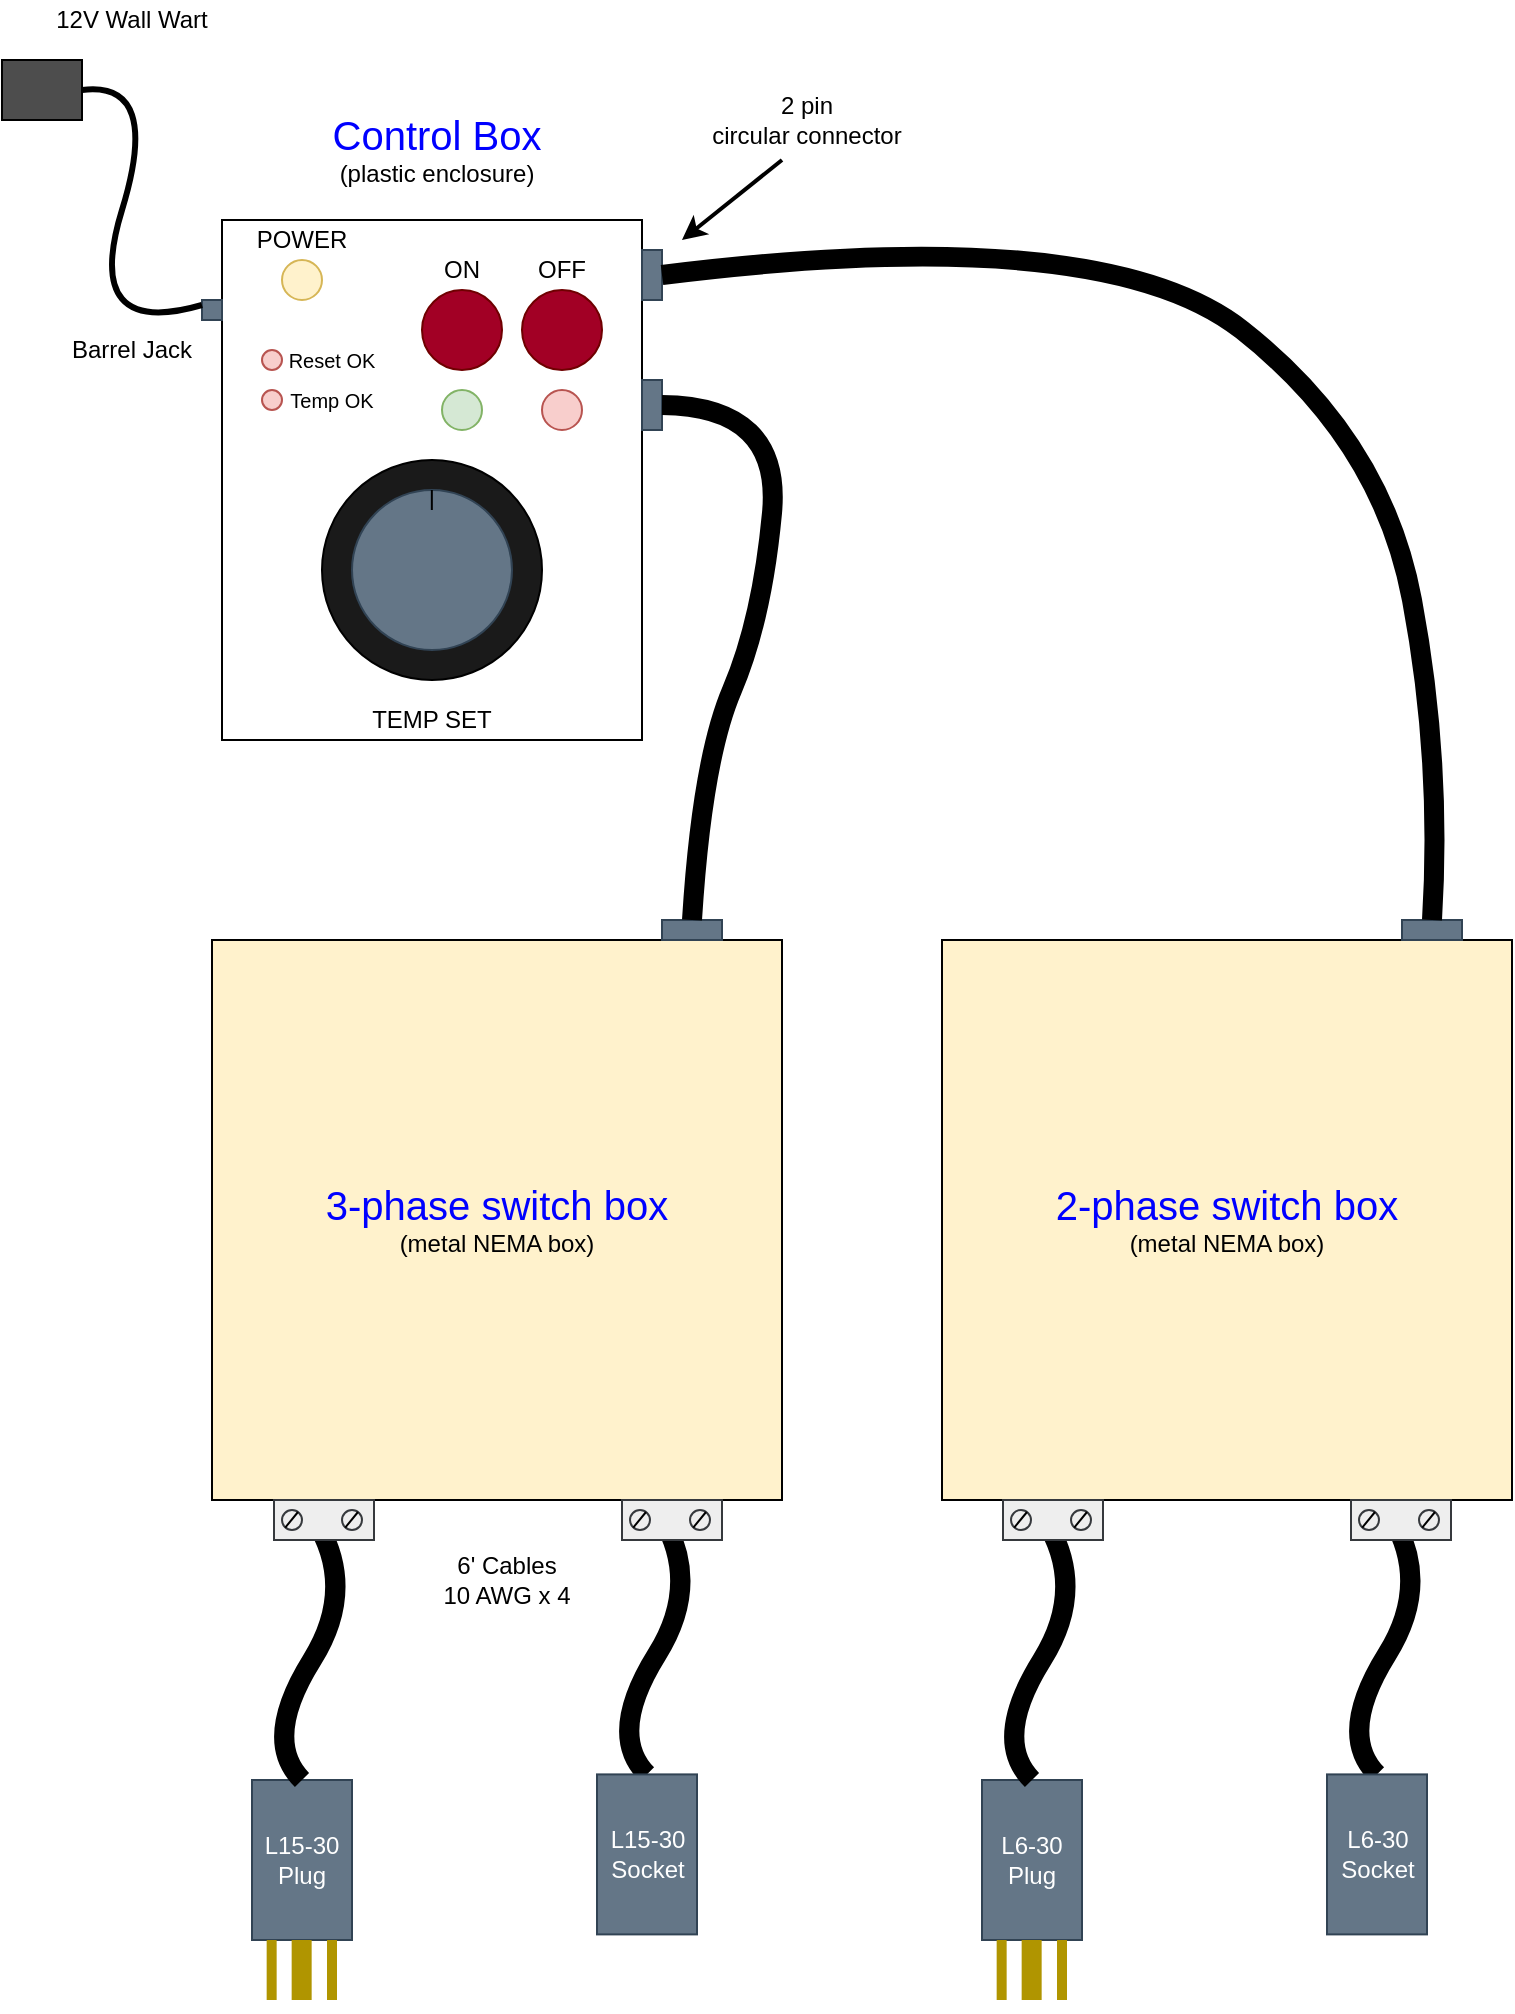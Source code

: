 <mxfile version="14.6.13" type="device"><diagram id="Vat92j9XnzXj7xQvvj7A" name="Page-1"><mxGraphModel dx="1088" dy="793" grid="1" gridSize="10" guides="1" tooltips="1" connect="1" arrows="1" fold="1" page="1" pageScale="1" pageWidth="850" pageHeight="1100" math="0" shadow="0"><root><mxCell id="0"/><mxCell id="1" parent="0"/><mxCell id="SCWs9gzy5la3xKdhd3HT-49" value="" style="curved=1;endArrow=none;html=1;strokeWidth=10;endFill=0;entryX=0.163;entryY=1.01;entryDx=0;entryDy=0;entryPerimeter=0;exitX=0.5;exitY=0;exitDx=0;exitDy=0;" edge="1" source="SCWs9gzy5la3xKdhd3HT-45" parent="1"><mxGeometry width="50" height="50" relative="1" as="geometry"><mxPoint x="302.5" y="877.2" as="sourcePoint"/><mxPoint x="373.955" y="760.0" as="targetPoint"/><Array as="points"><mxPoint x="352.5" y="877.2"/><mxPoint x="402.5" y="797.2"/></Array></mxGeometry></mxCell><mxCell id="SCWs9gzy5la3xKdhd3HT-56" value="" style="curved=1;endArrow=none;html=1;strokeWidth=10;endFill=0;entryX=0.163;entryY=1.01;entryDx=0;entryDy=0;entryPerimeter=0;exitX=0.5;exitY=0;exitDx=0;exitDy=0;" edge="1" source="SCWs9gzy5la3xKdhd3HT-55" parent="1"><mxGeometry width="50" height="50" relative="1" as="geometry"><mxPoint x="667.5" y="877.2" as="sourcePoint"/><mxPoint x="738.955" y="760" as="targetPoint"/><Array as="points"><mxPoint x="717.5" y="877.2"/><mxPoint x="767.5" y="797.2"/></Array></mxGeometry></mxCell><mxCell id="SCWs9gzy5la3xKdhd3HT-1" value="" style="rounded=0;whiteSpace=wrap;html=1;fillColor=none;" vertex="1" parent="1"><mxGeometry x="160" y="120" width="210" height="260" as="geometry"/></mxCell><mxCell id="SCWs9gzy5la3xKdhd3HT-24" value="" style="ellipse;whiteSpace=wrap;html=1;aspect=fixed;fillColor=#1A1A1A;" vertex="1" parent="1"><mxGeometry x="210" y="240" width="110" height="110" as="geometry"/></mxCell><mxCell id="SCWs9gzy5la3xKdhd3HT-2" value="" style="ellipse;whiteSpace=wrap;html=1;aspect=fixed;fillColor=#f8cecc;strokeColor=#b85450;" vertex="1" parent="1"><mxGeometry x="320" y="205" width="20" height="20" as="geometry"/></mxCell><mxCell id="SCWs9gzy5la3xKdhd3HT-3" value="" style="ellipse;whiteSpace=wrap;html=1;aspect=fixed;fillColor=#d5e8d4;strokeColor=#82b366;" vertex="1" parent="1"><mxGeometry x="270" y="205" width="20" height="20" as="geometry"/></mxCell><mxCell id="SCWs9gzy5la3xKdhd3HT-4" value="" style="ellipse;whiteSpace=wrap;html=1;aspect=fixed;fillColor=#a20025;strokeColor=#6F0000;fontColor=#ffffff;" vertex="1" parent="1"><mxGeometry x="260" y="155" width="40" height="40" as="geometry"/></mxCell><mxCell id="SCWs9gzy5la3xKdhd3HT-5" value="" style="ellipse;whiteSpace=wrap;html=1;aspect=fixed;fillColor=#a20025;strokeColor=#6F0000;fontColor=#ffffff;" vertex="1" parent="1"><mxGeometry x="310" y="155" width="40" height="40" as="geometry"/></mxCell><mxCell id="SCWs9gzy5la3xKdhd3HT-6" value="ON" style="text;html=1;strokeColor=none;fillColor=none;align=center;verticalAlign=middle;whiteSpace=wrap;rounded=0;" vertex="1" parent="1"><mxGeometry x="260" y="135" width="40" height="20" as="geometry"/></mxCell><mxCell id="SCWs9gzy5la3xKdhd3HT-7" value="OFF" style="text;html=1;strokeColor=none;fillColor=none;align=center;verticalAlign=middle;whiteSpace=wrap;rounded=0;" vertex="1" parent="1"><mxGeometry x="310" y="135" width="40" height="20" as="geometry"/></mxCell><mxCell id="SCWs9gzy5la3xKdhd3HT-8" value="" style="ellipse;whiteSpace=wrap;html=1;aspect=fixed;fillColor=#fff2cc;strokeColor=#d6b656;" vertex="1" parent="1"><mxGeometry x="190" y="140" width="20" height="20" as="geometry"/></mxCell><mxCell id="SCWs9gzy5la3xKdhd3HT-9" value="POWER" style="text;html=1;strokeColor=none;fillColor=none;align=center;verticalAlign=middle;whiteSpace=wrap;rounded=0;" vertex="1" parent="1"><mxGeometry x="180" y="120" width="40" height="20" as="geometry"/></mxCell><mxCell id="SCWs9gzy5la3xKdhd3HT-10" value="" style="ellipse;whiteSpace=wrap;html=1;aspect=fixed;fillColor=#f8cecc;strokeColor=#b85450;" vertex="1" parent="1"><mxGeometry x="180" y="185" width="10" height="10" as="geometry"/></mxCell><mxCell id="SCWs9gzy5la3xKdhd3HT-11" value="&lt;font style=&quot;font-size: 10px&quot;&gt;Reset OK&lt;/font&gt;" style="text;html=1;strokeColor=none;fillColor=none;align=center;verticalAlign=middle;whiteSpace=wrap;rounded=0;" vertex="1" parent="1"><mxGeometry x="180" y="180" width="70" height="20" as="geometry"/></mxCell><mxCell id="SCWs9gzy5la3xKdhd3HT-14" value="" style="ellipse;whiteSpace=wrap;html=1;aspect=fixed;fillColor=#f8cecc;strokeColor=#b85450;" vertex="1" parent="1"><mxGeometry x="180" y="205" width="10" height="10" as="geometry"/></mxCell><mxCell id="SCWs9gzy5la3xKdhd3HT-15" value="&lt;font style=&quot;font-size: 10px&quot;&gt;Temp OK&lt;/font&gt;" style="text;html=1;strokeColor=none;fillColor=none;align=center;verticalAlign=middle;whiteSpace=wrap;rounded=0;" vertex="1" parent="1"><mxGeometry x="180" y="200" width="70" height="20" as="geometry"/></mxCell><mxCell id="SCWs9gzy5la3xKdhd3HT-16" value="" style="rounded=0;whiteSpace=wrap;html=1;fillColor=#647687;strokeColor=#314354;fontColor=#ffffff;" vertex="1" parent="1"><mxGeometry x="370" y="135" width="10" height="25" as="geometry"/></mxCell><mxCell id="SCWs9gzy5la3xKdhd3HT-21" value="" style="rounded=0;whiteSpace=wrap;html=1;fillColor=#647687;strokeColor=#314354;fontColor=#ffffff;" vertex="1" parent="1"><mxGeometry x="370" y="200" width="10" height="25" as="geometry"/></mxCell><mxCell id="SCWs9gzy5la3xKdhd3HT-22" value="" style="rounded=0;whiteSpace=wrap;html=1;fillColor=#647687;strokeColor=#314354;fontColor=#ffffff;" vertex="1" parent="1"><mxGeometry x="150" y="160" width="10" height="10" as="geometry"/></mxCell><mxCell id="SCWs9gzy5la3xKdhd3HT-23" value="" style="ellipse;whiteSpace=wrap;html=1;aspect=fixed;fillColor=#647687;strokeColor=#314354;fontColor=#ffffff;" vertex="1" parent="1"><mxGeometry x="225" y="255" width="80" height="80" as="geometry"/></mxCell><mxCell id="SCWs9gzy5la3xKdhd3HT-25" value="" style="endArrow=none;html=1;strokeWidth=1;" edge="1" parent="1"><mxGeometry width="50" height="50" relative="1" as="geometry"><mxPoint x="264.92" y="265" as="sourcePoint"/><mxPoint x="264.92" y="255" as="targetPoint"/></mxGeometry></mxCell><mxCell id="SCWs9gzy5la3xKdhd3HT-26" value="TEMP SET" style="text;html=1;strokeColor=none;fillColor=none;align=center;verticalAlign=middle;whiteSpace=wrap;rounded=0;" vertex="1" parent="1"><mxGeometry x="220" y="360" width="90" height="20" as="geometry"/></mxCell><mxCell id="SCWs9gzy5la3xKdhd3HT-28" value="&lt;font&gt;&lt;span style=&quot;font-size: 20px&quot;&gt;&lt;font color=&quot;#0000ff&quot;&gt;3-phase switch box&lt;/font&gt;&lt;/span&gt;&lt;br&gt;&lt;font style=&quot;font-size: 12px&quot;&gt;(metal NEMA box)&lt;/font&gt;&lt;br&gt;&lt;/font&gt;" style="rounded=0;whiteSpace=wrap;html=1;fillColor=#FFF2CC;" vertex="1" parent="1"><mxGeometry x="155" y="480" width="285" height="280" as="geometry"/></mxCell><mxCell id="SCWs9gzy5la3xKdhd3HT-29" value="&lt;font&gt;&lt;span style=&quot;font-size: 20px&quot;&gt;&lt;font color=&quot;#0000ff&quot;&gt;2-phase switch box&lt;/font&gt;&lt;/span&gt;&lt;br&gt;&lt;font style=&quot;font-size: 12px&quot;&gt;(metal NEMA box)&lt;/font&gt;&lt;br&gt;&lt;/font&gt;" style="rounded=0;whiteSpace=wrap;html=1;fillColor=#FFF2CC;" vertex="1" parent="1"><mxGeometry x="520" y="480" width="285" height="280" as="geometry"/></mxCell><mxCell id="SCWs9gzy5la3xKdhd3HT-30" value="" style="rounded=0;whiteSpace=wrap;html=1;fillColor=#647687;strokeColor=#314354;fontColor=#ffffff;" vertex="1" parent="1"><mxGeometry x="380" y="470" width="30" height="10" as="geometry"/></mxCell><mxCell id="SCWs9gzy5la3xKdhd3HT-31" value="" style="rounded=0;whiteSpace=wrap;html=1;fillColor=#647687;strokeColor=#314354;fontColor=#ffffff;" vertex="1" parent="1"><mxGeometry x="750" y="470" width="30" height="10" as="geometry"/></mxCell><mxCell id="SCWs9gzy5la3xKdhd3HT-33" value="" style="curved=1;endArrow=none;html=1;strokeWidth=10;exitX=1;exitY=0.5;exitDx=0;exitDy=0;entryX=0.5;entryY=0;entryDx=0;entryDy=0;endFill=0;" edge="1" parent="1" source="SCWs9gzy5la3xKdhd3HT-21" target="SCWs9gzy5la3xKdhd3HT-30"><mxGeometry width="50" height="50" relative="1" as="geometry"><mxPoint x="400" y="440" as="sourcePoint"/><mxPoint x="450" y="390" as="targetPoint"/><Array as="points"><mxPoint x="440" y="213"/><mxPoint x="430" y="320"/><mxPoint x="400" y="390"/></Array></mxGeometry></mxCell><mxCell id="SCWs9gzy5la3xKdhd3HT-34" value="" style="curved=1;endArrow=none;html=1;strokeWidth=10;exitX=1;exitY=0.5;exitDx=0;exitDy=0;entryX=0.5;entryY=0;entryDx=0;entryDy=0;endFill=0;" edge="1" parent="1" source="SCWs9gzy5la3xKdhd3HT-16"><mxGeometry width="50" height="50" relative="1" as="geometry"><mxPoint x="750" y="212.5" as="sourcePoint"/><mxPoint x="765" y="470" as="targetPoint"/><Array as="points"><mxPoint x="600" y="120"/><mxPoint x="740" y="230"/><mxPoint x="770" y="390"/></Array></mxGeometry></mxCell><mxCell id="SCWs9gzy5la3xKdhd3HT-35" value="L15-30&lt;br&gt;Plug" style="rounded=0;whiteSpace=wrap;html=1;fillColor=#647687;strokeColor=#314354;fontColor=#ffffff;" vertex="1" parent="1"><mxGeometry x="175" y="900" width="50" height="80" as="geometry"/></mxCell><mxCell id="SCWs9gzy5la3xKdhd3HT-36" value="" style="endArrow=none;html=1;strokeWidth=5;fillColor=#e3c800;strokeColor=#B09500;" edge="1" parent="1"><mxGeometry width="50" height="50" relative="1" as="geometry"><mxPoint x="184.83" y="1010" as="sourcePoint"/><mxPoint x="184.83" y="980" as="targetPoint"/></mxGeometry></mxCell><mxCell id="SCWs9gzy5la3xKdhd3HT-37" value="" style="endArrow=none;html=1;strokeWidth=5;fillColor=#e3c800;strokeColor=#B09500;" edge="1" parent="1"><mxGeometry width="50" height="50" relative="1" as="geometry"><mxPoint x="215.0" y="1010" as="sourcePoint"/><mxPoint x="215.0" y="980" as="targetPoint"/></mxGeometry></mxCell><mxCell id="SCWs9gzy5la3xKdhd3HT-38" value="" style="endArrow=none;html=1;strokeWidth=10;fillColor=#e3c800;strokeColor=#B09500;" edge="1" parent="1"><mxGeometry width="50" height="50" relative="1" as="geometry"><mxPoint x="199.83" y="1010" as="sourcePoint"/><mxPoint x="199.83" y="980" as="targetPoint"/></mxGeometry></mxCell><mxCell id="SCWs9gzy5la3xKdhd3HT-39" value="" style="curved=1;endArrow=none;html=1;strokeWidth=10;endFill=0;entryX=0.163;entryY=1.01;entryDx=0;entryDy=0;entryPerimeter=0;exitX=0.5;exitY=0;exitDx=0;exitDy=0;" edge="1" parent="1" source="SCWs9gzy5la3xKdhd3HT-35" target="SCWs9gzy5la3xKdhd3HT-28"><mxGeometry width="50" height="50" relative="1" as="geometry"><mxPoint x="130" y="880" as="sourcePoint"/><mxPoint x="180" y="830" as="targetPoint"/><Array as="points"><mxPoint x="180" y="880"/><mxPoint x="230" y="800"/></Array></mxGeometry></mxCell><mxCell id="SCWs9gzy5la3xKdhd3HT-45" value="L15-30&lt;br&gt;Socket" style="rounded=0;whiteSpace=wrap;html=1;fillColor=#647687;strokeColor=#314354;fontColor=#ffffff;" vertex="1" parent="1"><mxGeometry x="347.5" y="897.2" width="50" height="80" as="geometry"/></mxCell><mxCell id="SCWs9gzy5la3xKdhd3HT-50" value="L6-30&lt;br&gt;Plug" style="rounded=0;whiteSpace=wrap;html=1;fillColor=#647687;strokeColor=#314354;fontColor=#ffffff;" vertex="1" parent="1"><mxGeometry x="540" y="900" width="50" height="80" as="geometry"/></mxCell><mxCell id="SCWs9gzy5la3xKdhd3HT-51" value="" style="endArrow=none;html=1;strokeWidth=5;fillColor=#e3c800;strokeColor=#B09500;" edge="1" parent="1"><mxGeometry width="50" height="50" relative="1" as="geometry"><mxPoint x="549.83" y="1010" as="sourcePoint"/><mxPoint x="549.83" y="980" as="targetPoint"/></mxGeometry></mxCell><mxCell id="SCWs9gzy5la3xKdhd3HT-52" value="" style="endArrow=none;html=1;strokeWidth=5;fillColor=#e3c800;strokeColor=#B09500;" edge="1" parent="1"><mxGeometry width="50" height="50" relative="1" as="geometry"><mxPoint x="580" y="1010" as="sourcePoint"/><mxPoint x="580" y="980" as="targetPoint"/></mxGeometry></mxCell><mxCell id="SCWs9gzy5la3xKdhd3HT-53" value="" style="endArrow=none;html=1;strokeWidth=10;fillColor=#e3c800;strokeColor=#B09500;" edge="1" parent="1"><mxGeometry width="50" height="50" relative="1" as="geometry"><mxPoint x="564.83" y="1010" as="sourcePoint"/><mxPoint x="564.83" y="980" as="targetPoint"/></mxGeometry></mxCell><mxCell id="SCWs9gzy5la3xKdhd3HT-54" value="" style="curved=1;endArrow=none;html=1;strokeWidth=10;endFill=0;entryX=0.163;entryY=1.01;entryDx=0;entryDy=0;entryPerimeter=0;exitX=0.5;exitY=0;exitDx=0;exitDy=0;" edge="1" source="SCWs9gzy5la3xKdhd3HT-50" parent="1"><mxGeometry width="50" height="50" relative="1" as="geometry"><mxPoint x="495" y="880" as="sourcePoint"/><mxPoint x="566.455" y="762.8" as="targetPoint"/><Array as="points"><mxPoint x="545" y="880"/><mxPoint x="595" y="800"/></Array></mxGeometry></mxCell><mxCell id="SCWs9gzy5la3xKdhd3HT-55" value="L6-30&lt;br&gt;Socket" style="rounded=0;whiteSpace=wrap;html=1;fillColor=#647687;strokeColor=#314354;fontColor=#ffffff;" vertex="1" parent="1"><mxGeometry x="712.5" y="897.2" width="50" height="80" as="geometry"/></mxCell><mxCell id="SCWs9gzy5la3xKdhd3HT-57" value="2 pin&lt;br&gt;circular connector" style="text;html=1;strokeColor=none;fillColor=none;align=center;verticalAlign=middle;whiteSpace=wrap;rounded=0;" vertex="1" parent="1"><mxGeometry x="390" y="60" width="125" height="20" as="geometry"/></mxCell><mxCell id="SCWs9gzy5la3xKdhd3HT-58" value="" style="endArrow=classic;html=1;strokeWidth=2;" edge="1" parent="1"><mxGeometry width="50" height="50" relative="1" as="geometry"><mxPoint x="440" y="90" as="sourcePoint"/><mxPoint x="390" y="130" as="targetPoint"/></mxGeometry></mxCell><mxCell id="SCWs9gzy5la3xKdhd3HT-59" value="" style="rounded=0;whiteSpace=wrap;html=1;fillColor=#eeeeee;strokeColor=#36393d;" vertex="1" parent="1"><mxGeometry x="186" y="760" width="50" height="20" as="geometry"/></mxCell><mxCell id="SCWs9gzy5la3xKdhd3HT-60" value="" style="ellipse;whiteSpace=wrap;html=1;aspect=fixed;fillColor=#eeeeee;strokeColor=#36393d;" vertex="1" parent="1"><mxGeometry x="190" y="765" width="10" height="10" as="geometry"/></mxCell><mxCell id="SCWs9gzy5la3xKdhd3HT-61" value="" style="endArrow=none;html=1;strokeWidth=1;exitX=0.161;exitY=0.881;exitDx=0;exitDy=0;exitPerimeter=0;" edge="1" parent="1" source="SCWs9gzy5la3xKdhd3HT-60"><mxGeometry width="50" height="50" relative="1" as="geometry"><mxPoint x="195" y="770" as="sourcePoint"/><mxPoint x="198" y="766" as="targetPoint"/></mxGeometry></mxCell><mxCell id="SCWs9gzy5la3xKdhd3HT-62" value="" style="ellipse;whiteSpace=wrap;html=1;aspect=fixed;fillColor=#eeeeee;strokeColor=#36393d;" vertex="1" parent="1"><mxGeometry x="220" y="765" width="10" height="10" as="geometry"/></mxCell><mxCell id="SCWs9gzy5la3xKdhd3HT-63" value="" style="endArrow=none;html=1;strokeWidth=1;exitX=0.161;exitY=0.881;exitDx=0;exitDy=0;exitPerimeter=0;" edge="1" source="SCWs9gzy5la3xKdhd3HT-62" parent="1"><mxGeometry width="50" height="50" relative="1" as="geometry"><mxPoint x="225" y="770" as="sourcePoint"/><mxPoint x="228" y="766" as="targetPoint"/></mxGeometry></mxCell><mxCell id="SCWs9gzy5la3xKdhd3HT-64" value="" style="rounded=0;whiteSpace=wrap;html=1;fillColor=#eeeeee;strokeColor=#36393d;" vertex="1" parent="1"><mxGeometry x="360" y="760" width="50" height="20" as="geometry"/></mxCell><mxCell id="SCWs9gzy5la3xKdhd3HT-65" value="" style="ellipse;whiteSpace=wrap;html=1;aspect=fixed;fillColor=#eeeeee;strokeColor=#36393d;" vertex="1" parent="1"><mxGeometry x="364" y="765" width="10" height="10" as="geometry"/></mxCell><mxCell id="SCWs9gzy5la3xKdhd3HT-66" value="" style="endArrow=none;html=1;strokeWidth=1;exitX=0.161;exitY=0.881;exitDx=0;exitDy=0;exitPerimeter=0;" edge="1" source="SCWs9gzy5la3xKdhd3HT-65" parent="1"><mxGeometry width="50" height="50" relative="1" as="geometry"><mxPoint x="369" y="770" as="sourcePoint"/><mxPoint x="372" y="766" as="targetPoint"/></mxGeometry></mxCell><mxCell id="SCWs9gzy5la3xKdhd3HT-67" value="" style="ellipse;whiteSpace=wrap;html=1;aspect=fixed;fillColor=#eeeeee;strokeColor=#36393d;" vertex="1" parent="1"><mxGeometry x="394" y="765" width="10" height="10" as="geometry"/></mxCell><mxCell id="SCWs9gzy5la3xKdhd3HT-68" value="" style="endArrow=none;html=1;strokeWidth=1;exitX=0.161;exitY=0.881;exitDx=0;exitDy=0;exitPerimeter=0;" edge="1" source="SCWs9gzy5la3xKdhd3HT-67" parent="1"><mxGeometry width="50" height="50" relative="1" as="geometry"><mxPoint x="399" y="770" as="sourcePoint"/><mxPoint x="402" y="766" as="targetPoint"/></mxGeometry></mxCell><mxCell id="SCWs9gzy5la3xKdhd3HT-69" value="" style="rounded=0;whiteSpace=wrap;html=1;fillColor=#eeeeee;strokeColor=#36393d;" vertex="1" parent="1"><mxGeometry x="550.5" y="760" width="50" height="20" as="geometry"/></mxCell><mxCell id="SCWs9gzy5la3xKdhd3HT-70" value="" style="ellipse;whiteSpace=wrap;html=1;aspect=fixed;fillColor=#eeeeee;strokeColor=#36393d;" vertex="1" parent="1"><mxGeometry x="554.5" y="765" width="10" height="10" as="geometry"/></mxCell><mxCell id="SCWs9gzy5la3xKdhd3HT-71" value="" style="endArrow=none;html=1;strokeWidth=1;exitX=0.161;exitY=0.881;exitDx=0;exitDy=0;exitPerimeter=0;" edge="1" source="SCWs9gzy5la3xKdhd3HT-70" parent="1"><mxGeometry width="50" height="50" relative="1" as="geometry"><mxPoint x="559.5" y="770" as="sourcePoint"/><mxPoint x="562.5" y="766" as="targetPoint"/></mxGeometry></mxCell><mxCell id="SCWs9gzy5la3xKdhd3HT-72" value="" style="ellipse;whiteSpace=wrap;html=1;aspect=fixed;fillColor=#eeeeee;strokeColor=#36393d;" vertex="1" parent="1"><mxGeometry x="584.5" y="765" width="10" height="10" as="geometry"/></mxCell><mxCell id="SCWs9gzy5la3xKdhd3HT-73" value="" style="endArrow=none;html=1;strokeWidth=1;exitX=0.161;exitY=0.881;exitDx=0;exitDy=0;exitPerimeter=0;" edge="1" source="SCWs9gzy5la3xKdhd3HT-72" parent="1"><mxGeometry width="50" height="50" relative="1" as="geometry"><mxPoint x="589.5" y="770" as="sourcePoint"/><mxPoint x="592.5" y="766" as="targetPoint"/></mxGeometry></mxCell><mxCell id="SCWs9gzy5la3xKdhd3HT-74" value="" style="rounded=0;whiteSpace=wrap;html=1;fillColor=#eeeeee;strokeColor=#36393d;" vertex="1" parent="1"><mxGeometry x="724.5" y="760" width="50" height="20" as="geometry"/></mxCell><mxCell id="SCWs9gzy5la3xKdhd3HT-75" value="" style="ellipse;whiteSpace=wrap;html=1;aspect=fixed;fillColor=#eeeeee;strokeColor=#36393d;" vertex="1" parent="1"><mxGeometry x="728.5" y="765" width="10" height="10" as="geometry"/></mxCell><mxCell id="SCWs9gzy5la3xKdhd3HT-76" value="" style="endArrow=none;html=1;strokeWidth=1;exitX=0.161;exitY=0.881;exitDx=0;exitDy=0;exitPerimeter=0;" edge="1" source="SCWs9gzy5la3xKdhd3HT-75" parent="1"><mxGeometry width="50" height="50" relative="1" as="geometry"><mxPoint x="733.5" y="770" as="sourcePoint"/><mxPoint x="736.5" y="766" as="targetPoint"/></mxGeometry></mxCell><mxCell id="SCWs9gzy5la3xKdhd3HT-77" value="" style="ellipse;whiteSpace=wrap;html=1;aspect=fixed;fillColor=#eeeeee;strokeColor=#36393d;" vertex="1" parent="1"><mxGeometry x="758.5" y="765" width="10" height="10" as="geometry"/></mxCell><mxCell id="SCWs9gzy5la3xKdhd3HT-78" value="" style="endArrow=none;html=1;strokeWidth=1;exitX=0.161;exitY=0.881;exitDx=0;exitDy=0;exitPerimeter=0;" edge="1" source="SCWs9gzy5la3xKdhd3HT-77" parent="1"><mxGeometry width="50" height="50" relative="1" as="geometry"><mxPoint x="763.5" y="770" as="sourcePoint"/><mxPoint x="766.5" y="766" as="targetPoint"/></mxGeometry></mxCell><mxCell id="SCWs9gzy5la3xKdhd3HT-80" value="6' Cables&lt;br&gt;10 AWG x 4" style="text;html=1;strokeColor=none;fillColor=none;align=center;verticalAlign=middle;whiteSpace=wrap;rounded=0;" vertex="1" parent="1"><mxGeometry x="265" y="790" width="75" height="20" as="geometry"/></mxCell><mxCell id="SCWs9gzy5la3xKdhd3HT-81" value="" style="rounded=0;whiteSpace=wrap;html=1;fillColor=#4D4D4D;" vertex="1" parent="1"><mxGeometry x="50" y="40" width="40" height="30" as="geometry"/></mxCell><mxCell id="SCWs9gzy5la3xKdhd3HT-82" value="" style="curved=1;endArrow=none;html=1;strokeWidth=3;endFill=0;entryX=1;entryY=0.5;entryDx=0;entryDy=0;exitX=0;exitY=0.25;exitDx=0;exitDy=0;" edge="1" parent="1" source="SCWs9gzy5la3xKdhd3HT-22" target="SCWs9gzy5la3xKdhd3HT-81"><mxGeometry width="50" height="50" relative="1" as="geometry"><mxPoint x="120" y="195" as="sourcePoint"/><mxPoint x="40" y="100" as="targetPoint"/><Array as="points"><mxPoint x="90" y="180"/><mxPoint x="130" y="50"/></Array></mxGeometry></mxCell><mxCell id="SCWs9gzy5la3xKdhd3HT-83" value="12V Wall Wart" style="text;html=1;strokeColor=none;fillColor=none;align=center;verticalAlign=middle;whiteSpace=wrap;rounded=0;" vertex="1" parent="1"><mxGeometry x="50" y="10" width="130" height="20" as="geometry"/></mxCell><mxCell id="SCWs9gzy5la3xKdhd3HT-84" value="Barrel Jack" style="text;html=1;strokeColor=none;fillColor=none;align=center;verticalAlign=middle;whiteSpace=wrap;rounded=0;" vertex="1" parent="1"><mxGeometry x="80" y="175" width="70" height="20" as="geometry"/></mxCell><mxCell id="SCWs9gzy5la3xKdhd3HT-85" value="&lt;font style=&quot;font-size: 20px&quot; color=&quot;#0000ff&quot;&gt;Control Box&lt;/font&gt;&lt;br&gt;(plastic enclosure)" style="text;html=1;strokeColor=none;fillColor=none;align=center;verticalAlign=middle;whiteSpace=wrap;rounded=0;" vertex="1" parent="1"><mxGeometry x="195" y="70" width="145" height="30" as="geometry"/></mxCell></root></mxGraphModel></diagram></mxfile>